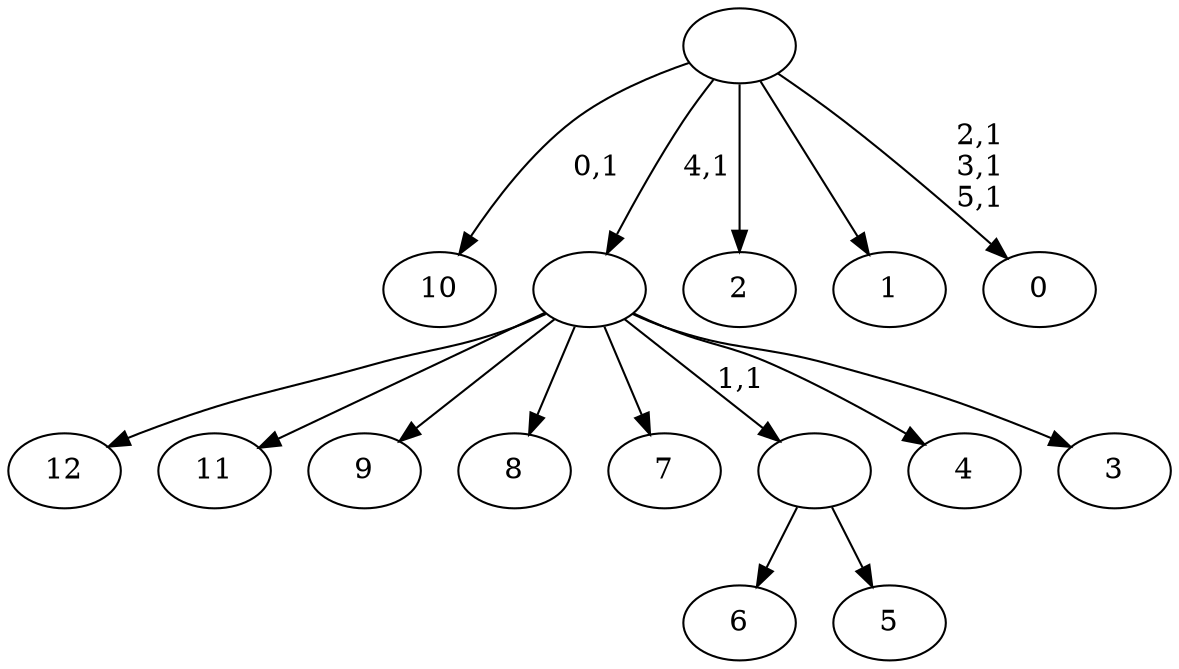 digraph T {
	19 [label="12"]
	18 [label="11"]
	17 [label="10"]
	15 [label="9"]
	14 [label="8"]
	13 [label="7"]
	12 [label="6"]
	11 [label="5"]
	10 [label=""]
	9 [label="4"]
	8 [label="3"]
	7 [label=""]
	6 [label="2"]
	5 [label="1"]
	4 [label="0"]
	0 [label=""]
	10 -> 12 [label=""]
	10 -> 11 [label=""]
	7 -> 19 [label=""]
	7 -> 18 [label=""]
	7 -> 15 [label=""]
	7 -> 14 [label=""]
	7 -> 13 [label=""]
	7 -> 10 [label="1,1"]
	7 -> 9 [label=""]
	7 -> 8 [label=""]
	0 -> 4 [label="2,1\n3,1\n5,1"]
	0 -> 17 [label="0,1"]
	0 -> 7 [label="4,1"]
	0 -> 6 [label=""]
	0 -> 5 [label=""]
}
